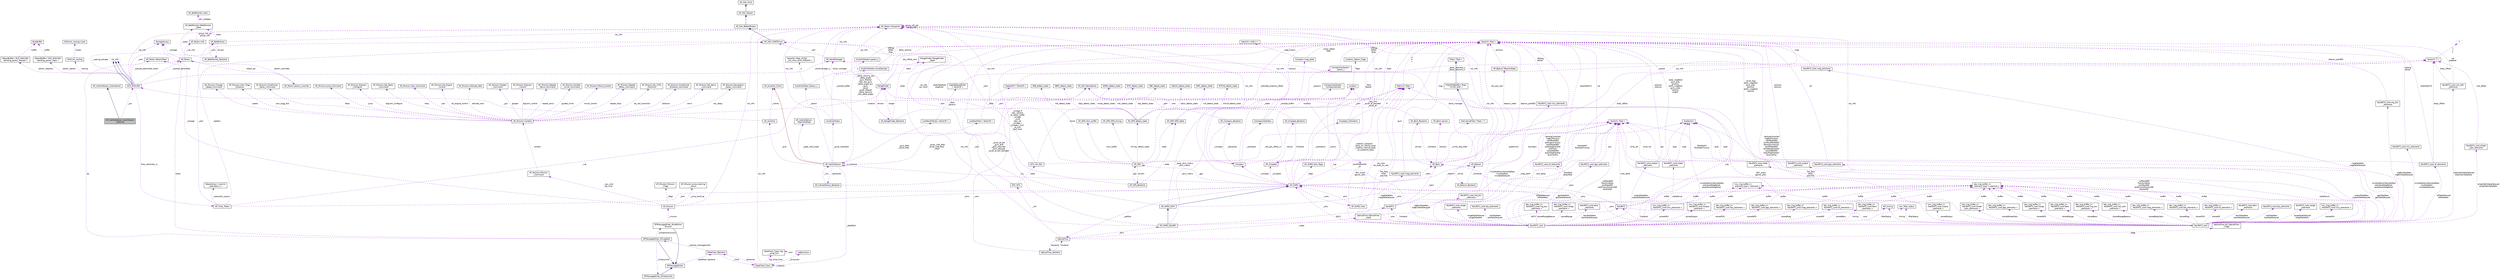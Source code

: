 digraph "AP_InertialSensor_UserInteract_MAVLink"
{
 // INTERACTIVE_SVG=YES
  edge [fontname="Helvetica",fontsize="10",labelfontname="Helvetica",labelfontsize="10"];
  node [fontname="Helvetica",fontsize="10",shape=record];
  Node1 [label="AP_InertialSensor_UserInteract\l_MAVLink",height=0.2,width=0.4,color="black", fillcolor="grey75", style="filled", fontcolor="black"];
  Node2 -> Node1 [dir="back",color="midnightblue",fontsize="10",style="solid",fontname="Helvetica"];
  Node2 [label="AP_InertialSensor_UserInteract",height=0.2,width=0.4,color="black", fillcolor="white", style="filled",URL="$classAP__InertialSensor__UserInteract.html"];
  Node3 -> Node1 [dir="back",color="darkorchid3",fontsize="10",style="dashed",label=" _gcs" ,fontname="Helvetica"];
  Node3 [label="GCS_MAVLINK",height=0.2,width=0.4,color="black", fillcolor="white", style="filled",URL="$structGCS__MAVLINK.html",tooltip="MAVLink transport control class. "];
  Node4 -> Node3 [dir="back",color="midnightblue",fontsize="10",style="solid",fontname="Helvetica"];
  Node4 [label="var_info",height=0.2,width=0.4,color="grey75", fillcolor="white", style="filled"];
  Node4 -> Node3 [dir="back",color="midnightblue",fontsize="10",style="solid",fontname="Helvetica"];
  Node4 -> Node3 [dir="back",color="midnightblue",fontsize="10",style="solid",fontname="Helvetica"];
  Node5 -> Node3 [dir="back",color="darkorchid3",fontsize="10",style="dashed",label=" _signing_storage" ,fontname="Helvetica"];
  Node5 [label="StorageAccess",height=0.2,width=0.4,color="black", fillcolor="white", style="filled",URL="$classStorageAccess.html"];
  Node6 -> Node3 [dir="back",color="darkorchid3",fontsize="10",style="dashed",label=" serialmanager_p" ,fontname="Helvetica"];
  Node6 [label="AP_SerialManager",height=0.2,width=0.4,color="black", fillcolor="white", style="filled",URL="$classAP__SerialManager.html"];
  Node7 -> Node6 [dir="back",color="darkorchid3",fontsize="10",style="dashed",label=" uart" ,fontname="Helvetica"];
  Node7 [label="AP_HAL::UARTDriver",height=0.2,width=0.4,color="black", fillcolor="white", style="filled",URL="$classAP__HAL_1_1UARTDriver.html"];
  Node8 -> Node7 [dir="back",color="midnightblue",fontsize="10",style="solid",fontname="Helvetica"];
  Node8 [label="AP_HAL::BetterStream",height=0.2,width=0.4,color="black", fillcolor="white", style="filled",URL="$classAP__HAL_1_1BetterStream.html"];
  Node9 -> Node8 [dir="back",color="midnightblue",fontsize="10",style="solid",fontname="Helvetica"];
  Node9 [label="AP_HAL::Stream",height=0.2,width=0.4,color="black", fillcolor="white", style="filled",URL="$classAP__HAL_1_1Stream.html"];
  Node10 -> Node9 [dir="back",color="midnightblue",fontsize="10",style="solid",fontname="Helvetica"];
  Node10 [label="AP_HAL::Print",height=0.2,width=0.4,color="black", fillcolor="white", style="filled",URL="$classAP__HAL_1_1Print.html"];
  Node11 -> Node6 [dir="back",color="darkorchid3",fontsize="10",style="dashed",label=" var_info" ,fontname="Helvetica"];
  Node11 [label="AP_Param::GroupInfo",height=0.2,width=0.4,color="black", fillcolor="white", style="filled",URL="$structAP__Param_1_1GroupInfo.html"];
  Node11 -> Node11 [dir="back",color="darkorchid3",fontsize="10",style="dashed",label=" group_info_ptr\ngroup_info" ,fontname="Helvetica"];
  Node12 -> Node3 [dir="back",color="darkorchid3",fontsize="10",style="dashed",label=" param_replies" ,fontname="Helvetica"];
  Node12 [label="ObjectBuffer\< GCS_MAVLINK\l::pending_param_reply \>",height=0.2,width=0.4,color="black", fillcolor="white", style="filled",URL="$classObjectBuffer.html"];
  Node13 -> Node12 [dir="back",color="darkorchid3",fontsize="10",style="dashed",label=" buffer" ,fontname="Helvetica"];
  Node13 [label="ByteBuffer",height=0.2,width=0.4,color="black", fillcolor="white", style="filled",URL="$classByteBuffer.html"];
  Node14 -> Node3 [dir="back",color="darkorchid3",fontsize="10",style="dashed",label=" param_requests" ,fontname="Helvetica"];
  Node14 [label="ObjectBuffer\< GCS_MAVLINK\l::pending_param_request \>",height=0.2,width=0.4,color="black", fillcolor="white", style="filled",URL="$classObjectBuffer.html"];
  Node13 -> Node14 [dir="back",color="darkorchid3",fontsize="10",style="dashed",label=" buffer" ,fontname="Helvetica"];
  Node15 -> Node3 [dir="back",color="darkorchid3",fontsize="10",style="dashed",label=" _queued_parameter_token" ,fontname="Helvetica"];
  Node15 [label="AP_Param::ParamToken",height=0.2,width=0.4,color="black", fillcolor="white", style="filled",URL="$structAP__Param_1_1ParamToken.html"];
  Node16 -> Node3 [dir="back",color="darkorchid3",fontsize="10",style="dashed",label=" routing" ,fontname="Helvetica"];
  Node16 [label="MAVLink_routing",height=0.2,width=0.4,color="black", fillcolor="white", style="filled",URL="$classMAVLink__routing.html"];
  Node17 -> Node16 [dir="back",color="darkorchid3",fontsize="10",style="dashed",label=" routes" ,fontname="Helvetica"];
  Node17 [label="MAVLink_routing::route",height=0.2,width=0.4,color="black", fillcolor="white", style="filled",URL="$structMAVLink__routing_1_1route.html"];
  Node7 -> Node3 [dir="back",color="darkorchid3",fontsize="10",style="dashed",label=" _port" ,fontname="Helvetica"];
  Node18 -> Node3 [dir="back",color="darkorchid3",fontsize="10",style="dashed",label=" _queued_parameter" ,fontname="Helvetica"];
  Node18 [label="AP_Param",height=0.2,width=0.4,color="black", fillcolor="white", style="filled",URL="$classAP__Param.html"];
  Node5 -> Node18 [dir="back",color="darkorchid3",fontsize="10",style="dashed",label=" _storage" ,fontname="Helvetica"];
  Node19 -> Node18 [dir="back",color="darkorchid3",fontsize="10",style="dashed",label=" _var_info" ,fontname="Helvetica"];
  Node19 [label="AP_Param::Info",height=0.2,width=0.4,color="black", fillcolor="white", style="filled",URL="$structAP__Param_1_1Info.html"];
  Node11 -> Node19 [dir="back",color="darkorchid3",fontsize="10",style="dashed",label=" group_info_ptr\ngroup_info" ,fontname="Helvetica"];
  Node20 -> Node18 [dir="back",color="darkorchid3",fontsize="10",style="dashed",label=" param_overrides" ,fontname="Helvetica"];
  Node20 [label="AP_Param::param_override",height=0.2,width=0.4,color="black", fillcolor="white", style="filled",URL="$structAP__Param_1_1param__override.html"];
  Node18 -> Node20 [dir="back",color="darkorchid3",fontsize="10",style="dashed",label=" object_ptr" ,fontname="Helvetica"];
  Node11 -> Node3 [dir="back",color="darkorchid3",fontsize="10",style="dashed",label=" var_info" ,fontname="Helvetica"];
  Node21 -> Node3 [dir="back",color="darkorchid3",fontsize="10",style="dashed",label=" frsky_telemetry_p" ,fontname="Helvetica"];
  Node21 [label="AP_Frsky_Telem",height=0.2,width=0.4,color="black", fillcolor="white", style="filled",URL="$classAP__Frsky__Telem.html"];
  Node22 -> Node21 [dir="back",color="darkorchid3",fontsize="10",style="dashed",label=" _battery" ,fontname="Helvetica"];
  Node22 [label="AP_BattMonitor",height=0.2,width=0.4,color="black", fillcolor="white", style="filled",URL="$classAP__BattMonitor.html"];
  Node11 -> Node22 [dir="back",color="darkorchid3",fontsize="10",style="dashed",label=" var_info" ,fontname="Helvetica"];
  Node23 -> Node22 [dir="back",color="darkorchid3",fontsize="10",style="dashed",label=" state" ,fontname="Helvetica"];
  Node23 [label="AP_BattMonitor::BattMonitor\l_State",height=0.2,width=0.4,color="black", fillcolor="white", style="filled",URL="$structAP__BattMonitor_1_1BattMonitor__State.html"];
  Node24 -> Node23 [dir="back",color="darkorchid3",fontsize="10",style="dashed",label=" cell_voltages" ,fontname="Helvetica"];
  Node24 [label="AP_BattMonitor::cells",height=0.2,width=0.4,color="black", fillcolor="white", style="filled",URL="$structAP__BattMonitor_1_1cells.html"];
  Node25 -> Node22 [dir="back",color="darkorchid3",fontsize="10",style="dashed",label=" drivers" ,fontname="Helvetica"];
  Node25 [label="AP_BattMonitor_Backend",height=0.2,width=0.4,color="black", fillcolor="white", style="filled",URL="$classAP__BattMonitor__Backend.html"];
  Node22 -> Node25 [dir="back",color="darkorchid3",fontsize="10",style="dashed",label=" _mon" ,fontname="Helvetica"];
  Node23 -> Node25 [dir="back",color="darkorchid3",fontsize="10",style="dashed",label=" _state" ,fontname="Helvetica"];
  Node7 -> Node21 [dir="back",color="darkorchid3",fontsize="10",style="dashed",label=" _port" ,fontname="Helvetica"];
  Node26 -> Node21 [dir="back",color="darkorchid3",fontsize="10",style="dashed",label=" _rng" ,fontname="Helvetica"];
  Node26 [label="RangeFinder",height=0.2,width=0.4,color="black", fillcolor="white", style="filled",URL="$classRangeFinder.html"];
  Node6 -> Node26 [dir="back",color="darkorchid3",fontsize="10",style="dashed",label=" serial_manager" ,fontname="Helvetica"];
  Node27 -> Node26 [dir="back",color="darkorchid3",fontsize="10",style="dashed",label=" state" ,fontname="Helvetica"];
  Node27 [label="RangeFinder::RangeFinder\l_State",height=0.2,width=0.4,color="black", fillcolor="white", style="filled",URL="$structRangeFinder_1_1RangeFinder__State.html"];
  Node11 -> Node26 [dir="back",color="darkorchid3",fontsize="10",style="dashed",label=" var_info" ,fontname="Helvetica"];
  Node28 -> Node26 [dir="back",color="darkorchid3",fontsize="10",style="dashed",label=" pos_offset_zero" ,fontname="Helvetica"];
  Node28 [label="Vector3\< float \>",height=0.2,width=0.4,color="black", fillcolor="white", style="filled",URL="$classVector3.html"];
  Node29 -> Node26 [dir="back",color="darkorchid3",fontsize="10",style="dashed",label=" drivers" ,fontname="Helvetica"];
  Node29 [label="AP_RangeFinder_Backend",height=0.2,width=0.4,color="black", fillcolor="white", style="filled",URL="$classAP__RangeFinder__Backend.html"];
  Node27 -> Node29 [dir="back",color="darkorchid3",fontsize="10",style="dashed",label=" state" ,fontname="Helvetica"];
  Node30 -> Node29 [dir="back",color="darkorchid3",fontsize="10",style="dashed",label=" _sem" ,fontname="Helvetica"];
  Node30 [label="AP_HAL::Semaphore",height=0.2,width=0.4,color="black", fillcolor="white", style="filled",URL="$classAP__HAL_1_1Semaphore.html"];
  Node26 -> Node29 [dir="back",color="darkorchid3",fontsize="10",style="dashed",label=" ranger" ,fontname="Helvetica"];
  Node31 -> Node21 [dir="back",color="darkorchid3",fontsize="10",style="dashed",label=" _ahrs" ,fontname="Helvetica"];
  Node31 [label="AP_AHRS",height=0.2,width=0.4,color="black", fillcolor="white", style="filled",URL="$classAP__AHRS.html"];
  Node32 -> Node31 [dir="back",color="darkorchid3",fontsize="10",style="dashed",label=" _rotation_autopilot\l_body_to_vehicle_body\n_rotation_vehicle_body\l_to_autopilot_body" ,fontname="Helvetica"];
  Node32 [label="Matrix3\< float \>",height=0.2,width=0.4,color="black", fillcolor="white", style="filled",URL="$classMatrix3.html"];
  Node28 -> Node32 [dir="back",color="darkorchid3",fontsize="10",style="dashed",label=" a\nb\nc" ,fontname="Helvetica"];
  Node33 -> Node31 [dir="back",color="darkorchid3",fontsize="10",style="dashed",label=" _flags" ,fontname="Helvetica"];
  Node33 [label="AP_AHRS::ahrs_flags",height=0.2,width=0.4,color="black", fillcolor="white", style="filled",URL="$structAP__AHRS_1_1ahrs__flags.html"];
  Node34 -> Node31 [dir="back",color="darkorchid3",fontsize="10",style="dashed",label=" _baro" ,fontname="Helvetica"];
  Node34 [label="AP_Baro",height=0.2,width=0.4,color="black", fillcolor="white", style="filled",URL="$classAP__Baro.html"];
  Node35 -> Node34 [dir="back",color="darkorchid3",fontsize="10",style="dashed",label=" sensors" ,fontname="Helvetica"];
  Node35 [label="AP_Baro::sensor",height=0.2,width=0.4,color="black", fillcolor="white", style="filled",URL="$structAP__Baro_1_1sensor.html"];
  Node36 -> Node34 [dir="back",color="darkorchid3",fontsize="10",style="dashed",label=" _climb_rate_filter" ,fontname="Helvetica"];
  Node36 [label="DerivativeFilter\< float, 7 \>",height=0.2,width=0.4,color="black", fillcolor="white", style="filled",URL="$classDerivativeFilter.html"];
  Node37 -> Node36 [dir="back",color="midnightblue",fontsize="10",style="solid",fontname="Helvetica"];
  Node37 [label="FilterWithBuffer\< float,\l FILTER_SIZE \>",height=0.2,width=0.4,color="black", fillcolor="white", style="filled",URL="$classFilterWithBuffer.html"];
  Node38 -> Node37 [dir="back",color="midnightblue",fontsize="10",style="solid",fontname="Helvetica"];
  Node38 [label="Filter\< float \>",height=0.2,width=0.4,color="black", fillcolor="white", style="filled",URL="$classFilter.html"];
  Node11 -> Node34 [dir="back",color="darkorchid3",fontsize="10",style="dashed",label=" var_info" ,fontname="Helvetica"];
  Node39 -> Node34 [dir="back",color="darkorchid3",fontsize="10",style="dashed",label=" drivers" ,fontname="Helvetica"];
  Node39 [label="AP_Baro_Backend",height=0.2,width=0.4,color="black", fillcolor="white", style="filled",URL="$classAP__Baro__Backend.html"];
  Node34 -> Node39 [dir="back",color="darkorchid3",fontsize="10",style="dashed",label=" _frontend" ,fontname="Helvetica"];
  Node30 -> Node39 [dir="back",color="darkorchid3",fontsize="10",style="dashed",label=" _sem" ,fontname="Helvetica"];
  Node40 -> Node31 [dir="back",color="darkorchid3",fontsize="10",style="dashed",label=" _optflow" ,fontname="Helvetica"];
  Node40 [label="OpticalFlow",height=0.2,width=0.4,color="black", fillcolor="white", style="filled",URL="$classOpticalFlow.html"];
  Node41 -> Node40 [dir="back",color="darkorchid3",fontsize="10",style="dashed",label=" _ahrs" ,fontname="Helvetica"];
  Node41 [label="AP_AHRS_NavEKF",height=0.2,width=0.4,color="black", fillcolor="white", style="filled",URL="$classAP__AHRS__NavEKF.html"];
  Node42 -> Node41 [dir="back",color="midnightblue",fontsize="10",style="solid",fontname="Helvetica"];
  Node42 [label="AP_AHRS_DCM",height=0.2,width=0.4,color="black", fillcolor="white", style="filled",URL="$classAP__AHRS__DCM.html"];
  Node31 -> Node42 [dir="back",color="midnightblue",fontsize="10",style="solid",fontname="Helvetica"];
  Node32 -> Node42 [dir="back",color="darkorchid3",fontsize="10",style="dashed",label=" _body_dcm_matrix\n_dcm_matrix" ,fontname="Helvetica"];
  Node28 -> Node42 [dir="back",color="darkorchid3",fontsize="10",style="dashed",label=" _omega_P\n_last_velocity\n_ra_delay_buffer\n_omega\n_wind\n_last_vel\n_omega_I\n_omega_I_sum\n_ra_sum\n_last_fuse\n..." ,fontname="Helvetica"];
  Node43 -> Node42 [dir="back",color="darkorchid3",fontsize="10",style="dashed",label=" _mag_earth" ,fontname="Helvetica"];
  Node43 [label="Vector2\< float \>",height=0.2,width=0.4,color="black", fillcolor="white", style="filled",URL="$structVector2.html"];
  Node32 -> Node41 [dir="back",color="darkorchid3",fontsize="10",style="dashed",label=" _dcm_matrix" ,fontname="Helvetica"];
  Node44 -> Node41 [dir="back",color="darkorchid3",fontsize="10",style="dashed",label=" EKF2" ,fontname="Helvetica"];
  Node44 [label="NavEKF2",height=0.2,width=0.4,color="black", fillcolor="white", style="filled",URL="$classNavEKF2.html"];
  Node34 -> Node44 [dir="back",color="darkorchid3",fontsize="10",style="dashed",label=" _baro" ,fontname="Helvetica"];
  Node11 -> Node44 [dir="back",color="darkorchid3",fontsize="10",style="dashed",label=" var_info" ,fontname="Helvetica"];
  Node43 -> Node44 [dir="back",color="darkorchid3",fontsize="10",style="dashed",label=" core_delta" ,fontname="Helvetica"];
  Node26 -> Node44 [dir="back",color="darkorchid3",fontsize="10",style="dashed",label=" _rng" ,fontname="Helvetica"];
  Node31 -> Node44 [dir="back",color="darkorchid3",fontsize="10",style="dashed",label=" _ahrs" ,fontname="Helvetica"];
  Node45 -> Node44 [dir="back",color="darkorchid3",fontsize="10",style="dashed",label=" core" ,fontname="Helvetica"];
  Node45 [label="NavEKF2_core",height=0.2,width=0.4,color="black", fillcolor="white", style="filled",URL="$classNavEKF2__core.html"];
  Node46 -> Node45 [dir="back",color="darkorchid3",fontsize="10",style="dashed",label=" magDataNew\nmagDataDelayed" ,fontname="Helvetica"];
  Node46 [label="NavEKF2_core::mag_elements",height=0.2,width=0.4,color="black", fillcolor="white", style="filled",URL="$structNavEKF2__core_1_1mag__elements.html"];
  Node28 -> Node46 [dir="back",color="darkorchid3",fontsize="10",style="dashed",label=" mag" ,fontname="Helvetica"];
  Node32 -> Node45 [dir="back",color="darkorchid3",fontsize="10",style="dashed",label=" Tbn_flow\nDCM\nprevTnb" ,fontname="Helvetica"];
  Node44 -> Node45 [dir="back",color="darkorchid3",fontsize="10",style="dashed",label=" frontend" ,fontname="Helvetica"];
  Node47 -> Node45 [dir="back",color="darkorchid3",fontsize="10",style="dashed",label=" baroDataNew\nbaroDataDelayed" ,fontname="Helvetica"];
  Node47 [label="NavEKF2_core::baro\l_elements",height=0.2,width=0.4,color="black", fillcolor="white", style="filled",URL="$structNavEKF2__core_1_1baro__elements.html"];
  Node48 -> Node45 [dir="back",color="darkorchid3",fontsize="10",style="dashed",label=" storedIMU" ,fontname="Helvetica"];
  Node48 [label="imu_ring_buffer_t\<\l NavEKF2_core::imu_elements \>",height=0.2,width=0.4,color="black", fillcolor="white", style="filled",URL="$classimu__ring__buffer__t.html"];
  Node49 -> Node48 [dir="back",color="darkorchid3",fontsize="10",style="dashed",label=" buffer" ,fontname="Helvetica"];
  Node49 [label="imu_ring_buffer_t\<\l element_type \>::element_t",height=0.2,width=0.4,color="black", fillcolor="white", style="filled",URL="$structimu__ring__buffer__t_1_1element__t.html"];
  Node50 -> Node45 [dir="back",color="darkorchid3",fontsize="10",style="dashed",label=" rngBcnDataNew\nrngBcnDataDelayed" ,fontname="Helvetica"];
  Node50 [label="NavEKF2_core::rng_bcn\l_elements",height=0.2,width=0.4,color="black", fillcolor="white", style="filled",URL="$structNavEKF2__core_1_1rng__bcn__elements.html"];
  Node28 -> Node50 [dir="back",color="darkorchid3",fontsize="10",style="dashed",label=" beacon_posNED" ,fontname="Helvetica"];
  Node51 -> Node45 [dir="back",color="darkorchid3",fontsize="10",style="dashed",label=" ofDataDelayed\nofDataNew" ,fontname="Helvetica"];
  Node51 [label="NavEKF2_core::of_elements",height=0.2,width=0.4,color="black", fillcolor="white", style="filled",URL="$structNavEKF2__core_1_1of__elements.html"];
  Node28 -> Node51 [dir="back",color="darkorchid3",fontsize="10",style="dashed",label=" bodyRadXYZ" ,fontname="Helvetica"];
  Node52 -> Node51 [dir="back",color="darkorchid3",fontsize="10",style="dashed",label=" body_offset" ,fontname="Helvetica"];
  Node52 [label="Vector3\< T \>",height=0.2,width=0.4,color="black", fillcolor="white", style="filled",URL="$classVector3.html"];
  Node53 -> Node52 [dir="back",color="darkorchid3",fontsize="10",style="dashed",label=" x\ny\nz" ,fontname="Helvetica"];
  Node53 [label="T",height=0.2,width=0.4,color="grey75", fillcolor="white", style="filled"];
  Node43 -> Node51 [dir="back",color="darkorchid3",fontsize="10",style="dashed",label=" flowRadXY\nflowRadXYcomp" ,fontname="Helvetica"];
  Node54 -> Node45 [dir="back",color="darkorchid3",fontsize="10",style="dashed",label=" storedGPS" ,fontname="Helvetica"];
  Node54 [label="obs_ring_buffer_t\<\l NavEKF2_core::gps_elements \>",height=0.2,width=0.4,color="black", fillcolor="white", style="filled",URL="$classobs__ring__buffer__t.html"];
  Node55 -> Node54 [dir="back",color="darkorchid3",fontsize="10",style="dashed",label=" buffer" ,fontname="Helvetica"];
  Node55 [label="obs_ring_buffer_t\<\l element_type \>::element_t",height=0.2,width=0.4,color="black", fillcolor="white", style="filled",URL="$structobs__ring__buffer__t_1_1element__t.html"];
  Node56 -> Node45 [dir="back",color="darkorchid3",fontsize="10",style="dashed",label=" timing" ,fontname="Helvetica"];
  Node56 [label="ekf_timing",height=0.2,width=0.4,color="black", fillcolor="white", style="filled",URL="$structekf__timing.html"];
  Node57 -> Node45 [dir="back",color="darkorchid3",fontsize="10",style="dashed",label=" tasDataNew\ntasDataDelayed" ,fontname="Helvetica"];
  Node57 [label="NavEKF2_core::tas_elements",height=0.2,width=0.4,color="black", fillcolor="white", style="filled",URL="$structNavEKF2__core_1_1tas__elements.html"];
  Node58 -> Node45 [dir="back",color="darkorchid3",fontsize="10",style="dashed",label=" imuQuatDownSampleNew\nprevQuatMagReset\nquatAtLastMagReset" ,fontname="Helvetica"];
  Node58 [label="Quaternion",height=0.2,width=0.4,color="black", fillcolor="white", style="filled",URL="$classQuaternion.html"];
  Node59 -> Node45 [dir="back",color="darkorchid3",fontsize="10",style="dashed",label=" stateStruct" ,fontname="Helvetica"];
  Node59 [label="NavEKF2_core::state\l_elements",height=0.2,width=0.4,color="black", fillcolor="white", style="filled",URL="$structNavEKF2__core_1_1state__elements.html"];
  Node58 -> Node59 [dir="back",color="darkorchid3",fontsize="10",style="dashed",label=" quat" ,fontname="Helvetica"];
  Node28 -> Node59 [dir="back",color="darkorchid3",fontsize="10",style="dashed",label=" body_magfield\ngyro_bias\nposition\nearth_magfield\ngyro_scale\nvelocity\nangErr" ,fontname="Helvetica"];
  Node43 -> Node59 [dir="back",color="darkorchid3",fontsize="10",style="dashed",label=" wind_vel" ,fontname="Helvetica"];
  Node60 -> Node45 [dir="back",color="darkorchid3",fontsize="10",style="dashed",label=" storedOF" ,fontname="Helvetica"];
  Node60 [label="obs_ring_buffer_t\<\l NavEKF2_core::of_elements \>",height=0.2,width=0.4,color="black", fillcolor="white", style="filled",URL="$classobs__ring__buffer__t.html"];
  Node55 -> Node60 [dir="back",color="darkorchid3",fontsize="10",style="dashed",label=" buffer" ,fontname="Helvetica"];
  Node61 -> Node45 [dir="back",color="darkorchid3",fontsize="10",style="dashed",label=" imuDataDownSampledNew\nimuDataNew\nimuDataDelayed" ,fontname="Helvetica"];
  Node61 [label="NavEKF2_core::imu_elements",height=0.2,width=0.4,color="black", fillcolor="white", style="filled",URL="$structNavEKF2__core_1_1imu__elements.html"];
  Node28 -> Node61 [dir="back",color="darkorchid3",fontsize="10",style="dashed",label=" delAng\ndelVel" ,fontname="Helvetica"];
  Node28 -> Node45 [dir="back",color="darkorchid3",fontsize="10",style="dashed",label=" delAngCorrected\nrngBcnPosSum\nvelOffsetNED\ndelAngCorrection\nearthRateNED\nearthMagFieldVar\ntiltErrVec\nvelDotNEDfilt\nbodyMagFieldVar\nreceiverPos\n..." ,fontname="Helvetica"];
  Node62 -> Node45 [dir="back",color="darkorchid3",fontsize="10",style="dashed",label=" filterStatus" ,fontname="Helvetica"];
  Node62 [label="nav_filter_status",height=0.2,width=0.4,color="black", fillcolor="white", style="filled",URL="$unionnav__filter__status.html"];
  Node63 -> Node45 [dir="back",color="darkorchid3",fontsize="10",style="dashed",label=" outputDataNew\noutputDataDelayed" ,fontname="Helvetica"];
  Node63 [label="NavEKF2_core::output\l_elements",height=0.2,width=0.4,color="black", fillcolor="white", style="filled",URL="$structNavEKF2__core_1_1output__elements.html"];
  Node58 -> Node63 [dir="back",color="darkorchid3",fontsize="10",style="dashed",label=" quat" ,fontname="Helvetica"];
  Node28 -> Node63 [dir="back",color="darkorchid3",fontsize="10",style="dashed",label=" position\nvelocity" ,fontname="Helvetica"];
  Node64 -> Node45 [dir="back",color="darkorchid3",fontsize="10",style="dashed",label=" gpsDataNew\ngpsDataDelayed" ,fontname="Helvetica"];
  Node64 [label="NavEKF2_core::gps_elements",height=0.2,width=0.4,color="black", fillcolor="white", style="filled",URL="$structNavEKF2__core_1_1gps__elements.html"];
  Node28 -> Node64 [dir="back",color="darkorchid3",fontsize="10",style="dashed",label=" vel" ,fontname="Helvetica"];
  Node43 -> Node64 [dir="back",color="darkorchid3",fontsize="10",style="dashed",label=" pos" ,fontname="Helvetica"];
  Node43 -> Node45 [dir="back",color="darkorchid3",fontsize="10",style="dashed",label=" velResetNE\nflowGyroBias\nposResetNE\nlastKnownPositionNE\nheldVelNE" ,fontname="Helvetica"];
  Node65 -> Node45 [dir="back",color="darkorchid3",fontsize="10",style="dashed",label=" storedBaro" ,fontname="Helvetica"];
  Node65 [label="obs_ring_buffer_t\<\l NavEKF2_core::baro\l_elements \>",height=0.2,width=0.4,color="black", fillcolor="white", style="filled",URL="$classobs__ring__buffer__t.html"];
  Node55 -> Node65 [dir="back",color="darkorchid3",fontsize="10",style="dashed",label=" buffer" ,fontname="Helvetica"];
  Node66 -> Node45 [dir="back",color="darkorchid3",fontsize="10",style="dashed",label=" storedRangeBeacon" ,fontname="Helvetica"];
  Node66 [label="obs_ring_buffer_t\<\l NavEKF2_core::rng_bcn\l_elements \>",height=0.2,width=0.4,color="black", fillcolor="white", style="filled",URL="$classobs__ring__buffer__t.html"];
  Node55 -> Node66 [dir="back",color="darkorchid3",fontsize="10",style="dashed",label=" buffer" ,fontname="Helvetica"];
  Node67 -> Node45 [dir="back",color="darkorchid3",fontsize="10",style="dashed",label=" storedRange" ,fontname="Helvetica"];
  Node67 [label="obs_ring_buffer_t\<\l NavEKF2_core::range\l_elements \>",height=0.2,width=0.4,color="black", fillcolor="white", style="filled",URL="$classobs__ring__buffer__t.html"];
  Node55 -> Node67 [dir="back",color="darkorchid3",fontsize="10",style="dashed",label=" buffer" ,fontname="Helvetica"];
  Node68 -> Node45 [dir="back",color="darkorchid3",fontsize="10",style="dashed",label=" storedTAS" ,fontname="Helvetica"];
  Node68 [label="obs_ring_buffer_t\<\l NavEKF2_core::tas_elements \>",height=0.2,width=0.4,color="black", fillcolor="white", style="filled",URL="$classobs__ring__buffer__t.html"];
  Node55 -> Node68 [dir="back",color="darkorchid3",fontsize="10",style="dashed",label=" buffer" ,fontname="Helvetica"];
  Node31 -> Node45 [dir="back",color="darkorchid3",fontsize="10",style="dashed",label=" _ahrs" ,fontname="Helvetica"];
  Node69 -> Node45 [dir="back",color="darkorchid3",fontsize="10",style="dashed",label=" storedMag" ,fontname="Helvetica"];
  Node69 [label="obs_ring_buffer_t\<\l NavEKF2_core::mag_elements \>",height=0.2,width=0.4,color="black", fillcolor="white", style="filled",URL="$classobs__ring__buffer__t.html"];
  Node55 -> Node69 [dir="back",color="darkorchid3",fontsize="10",style="dashed",label=" buffer" ,fontname="Helvetica"];
  Node70 -> Node45 [dir="back",color="darkorchid3",fontsize="10",style="dashed",label=" rangeDataDelayed\nrangeDataNew" ,fontname="Helvetica"];
  Node70 [label="NavEKF2_core::range\l_elements",height=0.2,width=0.4,color="black", fillcolor="white", style="filled",URL="$structNavEKF2__core_1_1range__elements.html"];
  Node71 -> Node45 [dir="back",color="darkorchid3",fontsize="10",style="dashed",label=" EKF_origin\ngpsloc_prev" ,fontname="Helvetica"];
  Node71 [label="Location",height=0.2,width=0.4,color="black", fillcolor="white", style="filled",URL="$structLocation.html"];
  Node72 -> Node71 [dir="back",color="darkorchid3",fontsize="10",style="dashed",label=" flags" ,fontname="Helvetica"];
  Node72 [label="Location_Option_Flags",height=0.2,width=0.4,color="black", fillcolor="white", style="filled",URL="$structLocation__Option__Flags.html"];
  Node73 -> Node45 [dir="back",color="darkorchid3",fontsize="10",style="dashed",label=" storedOutput" ,fontname="Helvetica"];
  Node73 [label="imu_ring_buffer_t\<\l NavEKF2_core::output\l_elements \>",height=0.2,width=0.4,color="black", fillcolor="white", style="filled",URL="$classimu__ring__buffer__t.html"];
  Node49 -> Node73 [dir="back",color="darkorchid3",fontsize="10",style="dashed",label=" buffer" ,fontname="Helvetica"];
  Node74 -> Node41 [dir="back",color="darkorchid3",fontsize="10",style="dashed",label=" EKF3" ,fontname="Helvetica"];
  Node74 [label="NavEKF3",height=0.2,width=0.4,color="black", fillcolor="white", style="filled",URL="$classNavEKF3.html"];
  Node75 -> Node74 [dir="back",color="darkorchid3",fontsize="10",style="dashed",label=" core" ,fontname="Helvetica"];
  Node75 [label="NavEKF3_core",height=0.2,width=0.4,color="black", fillcolor="white", style="filled",URL="$classNavEKF3__core.html"];
  Node76 -> Node75 [dir="back",color="darkorchid3",fontsize="10",style="dashed",label=" storedMag" ,fontname="Helvetica"];
  Node76 [label="obs_ring_buffer_t\<\l NavEKF3_core::mag_elements \>",height=0.2,width=0.4,color="black", fillcolor="white", style="filled",URL="$classobs__ring__buffer__t.html"];
  Node55 -> Node76 [dir="back",color="darkorchid3",fontsize="10",style="dashed",label=" buffer" ,fontname="Helvetica"];
  Node77 -> Node75 [dir="back",color="darkorchid3",fontsize="10",style="dashed",label=" outputDataNew\noutputDataDelayed" ,fontname="Helvetica"];
  Node77 [label="NavEKF3_core::output\l_elements",height=0.2,width=0.4,color="black", fillcolor="white", style="filled",URL="$structNavEKF3__core_1_1output__elements.html"];
  Node58 -> Node77 [dir="back",color="darkorchid3",fontsize="10",style="dashed",label=" quat" ,fontname="Helvetica"];
  Node28 -> Node77 [dir="back",color="darkorchid3",fontsize="10",style="dashed",label=" position\nvelocity" ,fontname="Helvetica"];
  Node78 -> Node75 [dir="back",color="darkorchid3",fontsize="10",style="dashed",label=" gpsDataNew\ngpsDataDelayed" ,fontname="Helvetica"];
  Node78 [label="NavEKF3_core::gps_elements",height=0.2,width=0.4,color="black", fillcolor="white", style="filled",URL="$structNavEKF3__core_1_1gps__elements.html"];
  Node28 -> Node78 [dir="back",color="darkorchid3",fontsize="10",style="dashed",label=" vel" ,fontname="Helvetica"];
  Node43 -> Node78 [dir="back",color="darkorchid3",fontsize="10",style="dashed",label=" pos" ,fontname="Helvetica"];
  Node32 -> Node75 [dir="back",color="darkorchid3",fontsize="10",style="dashed",label=" Tbn_flow\nDCM\nprevTnb" ,fontname="Helvetica"];
  Node74 -> Node75 [dir="back",color="darkorchid3",fontsize="10",style="dashed",label=" frontend" ,fontname="Helvetica"];
  Node79 -> Node75 [dir="back",color="darkorchid3",fontsize="10",style="dashed",label=" storedOF" ,fontname="Helvetica"];
  Node79 [label="obs_ring_buffer_t\<\l NavEKF3_core::of_elements \>",height=0.2,width=0.4,color="black", fillcolor="white", style="filled",URL="$classobs__ring__buffer__t.html"];
  Node55 -> Node79 [dir="back",color="darkorchid3",fontsize="10",style="dashed",label=" buffer" ,fontname="Helvetica"];
  Node56 -> Node75 [dir="back",color="darkorchid3",fontsize="10",style="dashed",label=" timing" ,fontname="Helvetica"];
  Node80 -> Node75 [dir="back",color="darkorchid3",fontsize="10",style="dashed",label=" wheelOdmDataDelayed\nwheelOdmDataNew" ,fontname="Helvetica"];
  Node80 [label="NavEKF3_core::wheel\l_odm_elements",height=0.2,width=0.4,color="black", fillcolor="white", style="filled",URL="$structNavEKF3__core_1_1wheel__odm__elements.html"];
  Node52 -> Node80 [dir="back",color="darkorchid3",fontsize="10",style="dashed",label=" hub_offset" ,fontname="Helvetica"];
  Node81 -> Node75 [dir="back",color="darkorchid3",fontsize="10",style="dashed",label=" bodyOdmDataDelayed\nbodyOdmDataNew" ,fontname="Helvetica"];
  Node81 [label="NavEKF3_core::vel_odm\l_elements",height=0.2,width=0.4,color="black", fillcolor="white", style="filled",URL="$structNavEKF3__core_1_1vel__odm__elements.html"];
  Node28 -> Node81 [dir="back",color="darkorchid3",fontsize="10",style="dashed",label=" vel\nangRate" ,fontname="Helvetica"];
  Node52 -> Node81 [dir="back",color="darkorchid3",fontsize="10",style="dashed",label=" body_offset" ,fontname="Helvetica"];
  Node58 -> Node75 [dir="back",color="darkorchid3",fontsize="10",style="dashed",label=" imuQuatDownSampleNew\nprevQuatMagReset\nquatAtLastMagReset" ,fontname="Helvetica"];
  Node82 -> Node75 [dir="back",color="darkorchid3",fontsize="10",style="dashed",label=" storedWheelOdm" ,fontname="Helvetica"];
  Node82 [label="obs_ring_buffer_t\<\l NavEKF3_core::wheel\l_odm_elements \>",height=0.2,width=0.4,color="black", fillcolor="white", style="filled",URL="$classobs__ring__buffer__t.html"];
  Node55 -> Node82 [dir="back",color="darkorchid3",fontsize="10",style="dashed",label=" buffer" ,fontname="Helvetica"];
  Node28 -> Node75 [dir="back",color="darkorchid3",fontsize="10",style="dashed",label=" delAngCorrected\nrngBcnPosSum\nvelOffsetNED\nbcnPosOffsetNED\ndelAngCorrection\nearthRateNED\nearthMagFieldVar\nvelDotNEDfilt\nbodyMagFieldVar\nreceiverPos\n..." ,fontname="Helvetica"];
  Node62 -> Node75 [dir="back",color="darkorchid3",fontsize="10",style="dashed",label=" filterStatus" ,fontname="Helvetica"];
  Node83 -> Node75 [dir="back",color="darkorchid3",fontsize="10",style="dashed",label=" magDataNew\nmagDataDelayed" ,fontname="Helvetica"];
  Node83 [label="NavEKF3_core::mag_elements",height=0.2,width=0.4,color="black", fillcolor="white", style="filled",URL="$structNavEKF3__core_1_1mag__elements.html"];
  Node28 -> Node83 [dir="back",color="darkorchid3",fontsize="10",style="dashed",label=" mag" ,fontname="Helvetica"];
  Node43 -> Node75 [dir="back",color="darkorchid3",fontsize="10",style="dashed",label=" velResetNE\nflowGyroBias\nposResetNE\nlastKnownPositionNE\nheldVelNE" ,fontname="Helvetica"];
  Node84 -> Node75 [dir="back",color="darkorchid3",fontsize="10",style="dashed",label=" storedGPS" ,fontname="Helvetica"];
  Node84 [label="obs_ring_buffer_t\<\l NavEKF3_core::gps_elements \>",height=0.2,width=0.4,color="black", fillcolor="white", style="filled",URL="$classobs__ring__buffer__t.html"];
  Node55 -> Node84 [dir="back",color="darkorchid3",fontsize="10",style="dashed",label=" buffer" ,fontname="Helvetica"];
  Node85 -> Node75 [dir="back",color="darkorchid3",fontsize="10",style="dashed",label=" stateStruct" ,fontname="Helvetica"];
  Node85 [label="NavEKF3_core::state\l_elements",height=0.2,width=0.4,color="black", fillcolor="white", style="filled",URL="$structNavEKF3__core_1_1state__elements.html"];
  Node58 -> Node85 [dir="back",color="darkorchid3",fontsize="10",style="dashed",label=" quat" ,fontname="Helvetica"];
  Node28 -> Node85 [dir="back",color="darkorchid3",fontsize="10",style="dashed",label=" accel_bias\nbody_magfield\ngyro_bias\nposition\nearth_magfield\nvelocity" ,fontname="Helvetica"];
  Node43 -> Node85 [dir="back",color="darkorchid3",fontsize="10",style="dashed",label=" wind_vel" ,fontname="Helvetica"];
  Node86 -> Node75 [dir="back",color="darkorchid3",fontsize="10",style="dashed",label=" storedRange" ,fontname="Helvetica"];
  Node86 [label="obs_ring_buffer_t\<\l NavEKF3_core::range\l_elements \>",height=0.2,width=0.4,color="black", fillcolor="white", style="filled",URL="$classobs__ring__buffer__t.html"];
  Node55 -> Node86 [dir="back",color="darkorchid3",fontsize="10",style="dashed",label=" buffer" ,fontname="Helvetica"];
  Node87 -> Node75 [dir="back",color="darkorchid3",fontsize="10",style="dashed",label=" rngBcnDataNew\nrngBcnDataDelayed" ,fontname="Helvetica"];
  Node87 [label="NavEKF3_core::rng_bcn\l_elements",height=0.2,width=0.4,color="black", fillcolor="white", style="filled",URL="$structNavEKF3__core_1_1rng__bcn__elements.html"];
  Node28 -> Node87 [dir="back",color="darkorchid3",fontsize="10",style="dashed",label=" beacon_posNED" ,fontname="Helvetica"];
  Node88 -> Node75 [dir="back",color="darkorchid3",fontsize="10",style="dashed",label=" baroDataNew\nbaroDataDelayed" ,fontname="Helvetica"];
  Node88 [label="NavEKF3_core::baro\l_elements",height=0.2,width=0.4,color="black", fillcolor="white", style="filled",URL="$structNavEKF3__core_1_1baro__elements.html"];
  Node31 -> Node75 [dir="back",color="darkorchid3",fontsize="10",style="dashed",label=" _ahrs" ,fontname="Helvetica"];
  Node89 -> Node75 [dir="back",color="darkorchid3",fontsize="10",style="dashed",label=" storedBaro" ,fontname="Helvetica"];
  Node89 [label="obs_ring_buffer_t\<\l NavEKF3_core::baro\l_elements \>",height=0.2,width=0.4,color="black", fillcolor="white", style="filled",URL="$classobs__ring__buffer__t.html"];
  Node55 -> Node89 [dir="back",color="darkorchid3",fontsize="10",style="dashed",label=" buffer" ,fontname="Helvetica"];
  Node71 -> Node75 [dir="back",color="darkorchid3",fontsize="10",style="dashed",label=" EKF_origin\ngpsloc_prev" ,fontname="Helvetica"];
  Node90 -> Node75 [dir="back",color="darkorchid3",fontsize="10",style="dashed",label=" tasDataNew\ntasDataDelayed" ,fontname="Helvetica"];
  Node90 [label="NavEKF3_core::tas_elements",height=0.2,width=0.4,color="black", fillcolor="white", style="filled",URL="$structNavEKF3__core_1_1tas__elements.html"];
  Node91 -> Node75 [dir="back",color="darkorchid3",fontsize="10",style="dashed",label=" storedIMU" ,fontname="Helvetica"];
  Node91 [label="imu_ring_buffer_t\<\l NavEKF3_core::imu_elements \>",height=0.2,width=0.4,color="black", fillcolor="white", style="filled",URL="$classimu__ring__buffer__t.html"];
  Node49 -> Node91 [dir="back",color="darkorchid3",fontsize="10",style="dashed",label=" buffer" ,fontname="Helvetica"];
  Node92 -> Node75 [dir="back",color="darkorchid3",fontsize="10",style="dashed",label=" storedRangeBeacon" ,fontname="Helvetica"];
  Node92 [label="obs_ring_buffer_t\<\l NavEKF3_core::rng_bcn\l_elements \>",height=0.2,width=0.4,color="black", fillcolor="white", style="filled",URL="$classobs__ring__buffer__t.html"];
  Node55 -> Node92 [dir="back",color="darkorchid3",fontsize="10",style="dashed",label=" buffer" ,fontname="Helvetica"];
  Node93 -> Node75 [dir="back",color="darkorchid3",fontsize="10",style="dashed",label=" storedBodyOdm" ,fontname="Helvetica"];
  Node93 [label="obs_ring_buffer_t\<\l NavEKF3_core::vel_odm\l_elements \>",height=0.2,width=0.4,color="black", fillcolor="white", style="filled",URL="$classobs__ring__buffer__t.html"];
  Node55 -> Node93 [dir="back",color="darkorchid3",fontsize="10",style="dashed",label=" buffer" ,fontname="Helvetica"];
  Node94 -> Node75 [dir="back",color="darkorchid3",fontsize="10",style="dashed",label=" ofDataDelayed\nofDataNew" ,fontname="Helvetica"];
  Node94 [label="NavEKF3_core::of_elements",height=0.2,width=0.4,color="black", fillcolor="white", style="filled",URL="$structNavEKF3__core_1_1of__elements.html"];
  Node28 -> Node94 [dir="back",color="darkorchid3",fontsize="10",style="dashed",label=" bodyRadXYZ" ,fontname="Helvetica"];
  Node52 -> Node94 [dir="back",color="darkorchid3",fontsize="10",style="dashed",label=" body_offset" ,fontname="Helvetica"];
  Node43 -> Node94 [dir="back",color="darkorchid3",fontsize="10",style="dashed",label=" flowRadXY\nflowRadXYcomp" ,fontname="Helvetica"];
  Node95 -> Node75 [dir="back",color="darkorchid3",fontsize="10",style="dashed",label=" rangeDataDelayed\nrangeDataNew" ,fontname="Helvetica"];
  Node95 [label="NavEKF3_core::range\l_elements",height=0.2,width=0.4,color="black", fillcolor="white", style="filled",URL="$structNavEKF3__core_1_1range__elements.html"];
  Node96 -> Node75 [dir="back",color="darkorchid3",fontsize="10",style="dashed",label=" imuDataDownSampledNew\nimuDataNew\nimuDataDelayed" ,fontname="Helvetica"];
  Node96 [label="NavEKF3_core::imu_elements",height=0.2,width=0.4,color="black", fillcolor="white", style="filled",URL="$structNavEKF3__core_1_1imu__elements.html"];
  Node28 -> Node96 [dir="back",color="darkorchid3",fontsize="10",style="dashed",label=" delAng\ndelVel" ,fontname="Helvetica"];
  Node97 -> Node75 [dir="back",color="darkorchid3",fontsize="10",style="dashed",label=" storedOutput" ,fontname="Helvetica"];
  Node97 [label="imu_ring_buffer_t\<\l NavEKF3_core::output\l_elements \>",height=0.2,width=0.4,color="black", fillcolor="white", style="filled",URL="$classimu__ring__buffer__t.html"];
  Node49 -> Node97 [dir="back",color="darkorchid3",fontsize="10",style="dashed",label=" buffer" ,fontname="Helvetica"];
  Node98 -> Node75 [dir="back",color="darkorchid3",fontsize="10",style="dashed",label=" storedTAS" ,fontname="Helvetica"];
  Node98 [label="obs_ring_buffer_t\<\l NavEKF3_core::tas_elements \>",height=0.2,width=0.4,color="black", fillcolor="white", style="filled",URL="$classobs__ring__buffer__t.html"];
  Node55 -> Node98 [dir="back",color="darkorchid3",fontsize="10",style="dashed",label=" buffer" ,fontname="Helvetica"];
  Node34 -> Node74 [dir="back",color="darkorchid3",fontsize="10",style="dashed",label=" _baro" ,fontname="Helvetica"];
  Node11 -> Node74 [dir="back",color="darkorchid3",fontsize="10",style="dashed",label=" var_info" ,fontname="Helvetica"];
  Node43 -> Node74 [dir="back",color="darkorchid3",fontsize="10",style="dashed",label=" core_delta" ,fontname="Helvetica"];
  Node26 -> Node74 [dir="back",color="darkorchid3",fontsize="10",style="dashed",label=" _rng" ,fontname="Helvetica"];
  Node31 -> Node74 [dir="back",color="darkorchid3",fontsize="10",style="dashed",label=" _ahrs" ,fontname="Helvetica"];
  Node99 -> Node41 [dir="back",color="darkorchid3",fontsize="10",style="dashed",label=" _sitl" ,fontname="Helvetica"];
  Node99 [label="SITL::SITL",height=0.2,width=0.4,color="black", fillcolor="white", style="filled",URL="$classSITL_1_1SITL.html"];
  Node11 -> Node99 [dir="back",color="darkorchid3",fontsize="10",style="dashed",label=" var_info\nvar_info2" ,fontname="Helvetica"];
  Node100 -> Node99 [dir="back",color="darkorchid3",fontsize="10",style="dashed",label=" state" ,fontname="Helvetica"];
  Node100 [label="SITL::sitl_fdm",height=0.2,width=0.4,color="black", fillcolor="white", style="filled",URL="$structSITL_1_1sitl__fdm.html"];
  Node58 -> Node100 [dir="back",color="darkorchid3",fontsize="10",style="dashed",label=" quaternion" ,fontname="Helvetica"];
  Node28 -> Node100 [dir="back",color="darkorchid3",fontsize="10",style="dashed",label=" bodyMagField\nangAccel" ,fontname="Helvetica"];
  Node71 -> Node100 [dir="back",color="darkorchid3",fontsize="10",style="dashed",label=" home" ,fontname="Helvetica"];
  Node28 -> Node41 [dir="back",color="darkorchid3",fontsize="10",style="dashed",label=" _accel_ef_ekf\n_gyro_drift\n_gyro_estimate\n_dcm_attitude\n_accel_ef_ekf_blended" ,fontname="Helvetica"];
  Node11 -> Node40 [dir="back",color="darkorchid3",fontsize="10",style="dashed",label=" var_info" ,fontname="Helvetica"];
  Node101 -> Node40 [dir="back",color="darkorchid3",fontsize="10",style="dashed",label=" _state" ,fontname="Helvetica"];
  Node101 [label="OpticalFlow::OpticalFlow\l_state",height=0.2,width=0.4,color="black", fillcolor="white", style="filled",URL="$structOpticalFlow_1_1OpticalFlow__state.html"];
  Node43 -> Node101 [dir="back",color="darkorchid3",fontsize="10",style="dashed",label=" flowRate\nbodyRate" ,fontname="Helvetica"];
  Node102 -> Node40 [dir="back",color="darkorchid3",fontsize="10",style="dashed",label=" backend" ,fontname="Helvetica"];
  Node102 [label="OpticalFlow_backend",height=0.2,width=0.4,color="black", fillcolor="white", style="filled",URL="$classOpticalFlow__backend.html"];
  Node40 -> Node102 [dir="back",color="darkorchid3",fontsize="10",style="dashed",label=" frontend" ,fontname="Helvetica"];
  Node30 -> Node102 [dir="back",color="darkorchid3",fontsize="10",style="dashed",label=" _sem" ,fontname="Helvetica"];
  Node103 -> Node40 [dir="back",color="darkorchid3",fontsize="10",style="dashed",label=" _flags" ,fontname="Helvetica"];
  Node103 [label="OpticalFlow::AP_OpticalFlow\l_Flags",height=0.2,width=0.4,color="black", fillcolor="white", style="filled",URL="$structOpticalFlow_1_1AP__OpticalFlow__Flags.html"];
  Node11 -> Node31 [dir="back",color="darkorchid3",fontsize="10",style="dashed",label=" var_info" ,fontname="Helvetica"];
  Node104 -> Node31 [dir="back",color="darkorchid3",fontsize="10",style="dashed",label=" _view" ,fontname="Helvetica"];
  Node104 [label="AP_AHRS_View",height=0.2,width=0.4,color="black", fillcolor="white", style="filled",URL="$classAP__AHRS__View.html"];
  Node32 -> Node104 [dir="back",color="darkorchid3",fontsize="10",style="dashed",label=" rot_view\nrot_body_to_ned" ,fontname="Helvetica"];
  Node28 -> Node104 [dir="back",color="darkorchid3",fontsize="10",style="dashed",label=" gyro" ,fontname="Helvetica"];
  Node31 -> Node104 [dir="back",color="darkorchid3",fontsize="10",style="dashed",label=" ahrs" ,fontname="Helvetica"];
  Node28 -> Node31 [dir="back",color="darkorchid3",fontsize="10",style="dashed",label=" _last_trim\n_accel_ef_blended\n_accel_ef" ,fontname="Helvetica"];
  Node105 -> Node31 [dir="back",color="darkorchid3",fontsize="10",style="dashed",label=" _ins" ,fontname="Helvetica"];
  Node105 [label="AP_InertialSensor",height=0.2,width=0.4,color="black", fillcolor="white", style="filled",URL="$classAP__InertialSensor.html"];
  Node106 -> Node105 [dir="back",color="firebrick4",fontsize="10",style="solid",fontname="Helvetica"];
  Node106 [label="AP_AccelCal_Client",height=0.2,width=0.4,color="black", fillcolor="white", style="filled",URL="$classAP__AccelCal__Client.html"];
  Node107 -> Node105 [dir="back",color="darkorchid3",fontsize="10",style="dashed",label=" _peak_hold_state" ,fontname="Helvetica"];
  Node107 [label="AP_InertialSensor::\lPeakHoldState",height=0.2,width=0.4,color="black", fillcolor="white", style="filled",URL="$structAP__InertialSensor_1_1PeakHoldState.html"];
  Node108 -> Node105 [dir="back",color="darkorchid3",fontsize="10",style="dashed",label=" _accel_vibe_filter\n_accel_vibe_floor\l_filter" ,fontname="Helvetica"];
  Node108 [label="LowPassFilter\< Vector3f \>",height=0.2,width=0.4,color="black", fillcolor="white", style="filled",URL="$classLowPassFilter.html"];
  Node109 -> Node108 [dir="back",color="darkorchid3",fontsize="10",style="dashed",label=" _filter" ,fontname="Helvetica"];
  Node109 [label="DigitalLPF\< Vector3f \>",height=0.2,width=0.4,color="black", fillcolor="white", style="filled",URL="$classDigitalLPF.html"];
  Node52 -> Node109 [dir="back",color="darkorchid3",fontsize="10",style="dashed",label=" _output" ,fontname="Helvetica"];
  Node110 -> Node105 [dir="back",color="darkorchid3",fontsize="10",style="dashed",label=" _backends" ,fontname="Helvetica"];
  Node110 [label="AP_InertialSensor_Backend",height=0.2,width=0.4,color="black", fillcolor="white", style="filled",URL="$classAP__InertialSensor__Backend.html"];
  Node30 -> Node110 [dir="back",color="darkorchid3",fontsize="10",style="dashed",label=" _sem" ,fontname="Helvetica"];
  Node105 -> Node110 [dir="back",color="darkorchid3",fontsize="10",style="dashed",label=" _imu" ,fontname="Helvetica"];
  Node111 -> Node105 [dir="back",color="darkorchid3",fontsize="10",style="dashed",label=" _gyro_filter\n_accel_filter" ,fontname="Helvetica"];
  Node111 [label="LowPassFilter2p\< Vector3f \>",height=0.2,width=0.4,color="black", fillcolor="white", style="filled",URL="$classLowPassFilter2p.html"];
  Node112 -> Node111 [dir="back",color="darkorchid3",fontsize="10",style="dashed",label=" _filter\n_params" ,fontname="Helvetica"];
  Node112 [label="DigitalBiquadFilter\l\< Vector3f \>",height=0.2,width=0.4,color="black", fillcolor="white", style="filled",URL="$classDigitalBiquadFilter.html"];
  Node52 -> Node112 [dir="back",color="darkorchid3",fontsize="10",style="dashed",label=" _delay_element_1\n_delay_element_2" ,fontname="Helvetica"];
  Node113 -> Node105 [dir="back",color="darkorchid3",fontsize="10",style="dashed",label=" _accel_calibrator" ,fontname="Helvetica"];
  Node113 [label="AccelCalibrator",height=0.2,width=0.4,color="black", fillcolor="white", style="filled",URL="$classAccelCalibrator.html"];
  Node114 -> Node113 [dir="back",color="darkorchid3",fontsize="10",style="dashed",label=" _param" ,fontname="Helvetica"];
  Node114 [label="AccelCalibrator::param_u",height=0.2,width=0.4,color="black", fillcolor="white", style="filled",URL="$unionAccelCalibrator_1_1param__u.html"];
  Node115 -> Node114 [dir="back",color="darkorchid3",fontsize="10",style="dashed",label=" s" ,fontname="Helvetica"];
  Node115 [label="AccelCalibrator::param_t",height=0.2,width=0.4,color="black", fillcolor="white", style="filled",URL="$structAccelCalibrator_1_1param__t.html"];
  Node28 -> Node115 [dir="back",color="darkorchid3",fontsize="10",style="dashed",label=" offdiag\noffset\ndiag" ,fontname="Helvetica"];
  Node116 -> Node114 [dir="back",color="darkorchid3",fontsize="10",style="dashed",label=" a" ,fontname="Helvetica"];
  Node116 [label="VectorN\< float, ACCEL\l_CAL_MAX_NUM_PARAMS \>",height=0.2,width=0.4,color="black", fillcolor="white", style="filled",URL="$classVectorN.html"];
  Node117 -> Node113 [dir="back",color="darkorchid3",fontsize="10",style="dashed",label=" _sample_buffer" ,fontname="Helvetica"];
  Node117 [label="AccelCalibrator::AccelSample",height=0.2,width=0.4,color="black", fillcolor="white", style="filled",URL="$structAccelCalibrator_1_1AccelSample.html"];
  Node28 -> Node117 [dir="back",color="darkorchid3",fontsize="10",style="dashed",label=" delta_velocity" ,fontname="Helvetica"];
  Node118 -> Node105 [dir="back",color="darkorchid3",fontsize="10",style="dashed",label=" _dataflash" ,fontname="Helvetica"];
  Node118 [label="DataFlash_Class",height=0.2,width=0.4,color="black", fillcolor="white", style="filled",URL="$classDataFlash__Class.html"];
  Node119 -> Node118 [dir="back",color="darkorchid3",fontsize="10",style="dashed",label=" log_write_fmts" ,fontname="Helvetica"];
  Node119 [label="DataFlash_Class::log\l_write_fmt",height=0.2,width=0.4,color="black", fillcolor="white", style="filled",URL="$structDataFlash__Class_1_1log__write__fmt.html"];
  Node119 -> Node119 [dir="back",color="darkorchid3",fontsize="10",style="dashed",label=" next" ,fontname="Helvetica"];
  Node120 -> Node118 [dir="back",color="darkorchid3",fontsize="10",style="dashed",label=" _structures" ,fontname="Helvetica"];
  Node120 [label="LogStructure",height=0.2,width=0.4,color="black", fillcolor="white", style="filled",URL="$structLogStructure.html"];
  Node118 -> Node118 [dir="back",color="darkorchid3",fontsize="10",style="dashed",label=" _instance" ,fontname="Helvetica"];
  Node121 -> Node118 [dir="back",color="darkorchid3",fontsize="10",style="dashed",label=" backends" ,fontname="Helvetica"];
  Node121 [label="DataFlash_Backend",height=0.2,width=0.4,color="black", fillcolor="white", style="filled",URL="$classDataFlash__Backend.html"];
  Node118 -> Node121 [dir="back",color="darkorchid3",fontsize="10",style="dashed",label=" _front" ,fontname="Helvetica"];
  Node122 -> Node121 [dir="back",color="darkorchid3",fontsize="10",style="dashed",label=" _startup_messagewriter" ,fontname="Helvetica"];
  Node122 [label="DFMessageWriter_DFLogStart",height=0.2,width=0.4,color="black", fillcolor="white", style="filled",URL="$classDFMessageWriter__DFLogStart.html"];
  Node123 -> Node122 [dir="back",color="midnightblue",fontsize="10",style="solid",fontname="Helvetica"];
  Node123 [label="DFMessageWriter",height=0.2,width=0.4,color="black", fillcolor="white", style="filled",URL="$classDFMessageWriter.html"];
  Node121 -> Node123 [dir="back",color="darkorchid3",fontsize="10",style="dashed",label=" _dataflash_backend" ,fontname="Helvetica"];
  Node124 -> Node122 [dir="back",color="darkorchid3",fontsize="10",style="dashed",label=" _writeentiremission" ,fontname="Helvetica"];
  Node124 [label="DFMessageWriter_WriteEntire\lMission",height=0.2,width=0.4,color="black", fillcolor="white", style="filled",URL="$classDFMessageWriter__WriteEntireMission.html"];
  Node123 -> Node124 [dir="back",color="midnightblue",fontsize="10",style="solid",fontname="Helvetica"];
  Node125 -> Node124 [dir="back",color="darkorchid3",fontsize="10",style="dashed",label=" _mission" ,fontname="Helvetica"];
  Node125 [label="AP_Mission",height=0.2,width=0.4,color="black", fillcolor="white", style="filled",URL="$classAP__Mission.html",tooltip="Object managing Mission. "];
  Node5 -> Node125 [dir="back",color="darkorchid3",fontsize="10",style="dashed",label=" _storage" ,fontname="Helvetica"];
  Node126 -> Node125 [dir="back",color="darkorchid3",fontsize="10",style="dashed",label=" _nav_cmd\n_do_cmd" ,fontname="Helvetica"];
  Node126 [label="AP_Mission::Mission\l_Command",height=0.2,width=0.4,color="black", fillcolor="white", style="filled",URL="$structAP__Mission_1_1Mission__Command.html"];
  Node127 -> Node126 [dir="back",color="darkorchid3",fontsize="10",style="dashed",label=" content" ,fontname="Helvetica"];
  Node127 [label="AP_Mission::Content",height=0.2,width=0.4,color="black", fillcolor="white", style="filled",URL="$unionAP__Mission_1_1Content.html"];
  Node128 -> Node127 [dir="back",color="darkorchid3",fontsize="10",style="dashed",label=" guided_limits" ,fontname="Helvetica"];
  Node128 [label="AP_Mission::Guided\l_Limits_Command",height=0.2,width=0.4,color="black", fillcolor="white", style="filled",URL="$structAP__Mission_1_1Guided__Limits__Command.html"];
  Node129 -> Node127 [dir="back",color="darkorchid3",fontsize="10",style="dashed",label=" mount_control" ,fontname="Helvetica"];
  Node129 [label="AP_Mission::Mount_Control",height=0.2,width=0.4,color="black", fillcolor="white", style="filled",URL="$structAP__Mission_1_1Mount__Control.html"];
  Node130 -> Node127 [dir="back",color="darkorchid3",fontsize="10",style="dashed",label=" repeat_relay" ,fontname="Helvetica"];
  Node130 [label="AP_Mission::Repeat\l_Relay_Command",height=0.2,width=0.4,color="black", fillcolor="white", style="filled",URL="$structAP__Mission_1_1Repeat__Relay__Command.html"];
  Node131 -> Node127 [dir="back",color="darkorchid3",fontsize="10",style="dashed",label=" do_vtol_transition" ,fontname="Helvetica"];
  Node131 [label="AP_Mission::Do_VTOL\l_Transition",height=0.2,width=0.4,color="black", fillcolor="white", style="filled",URL="$structAP__Mission_1_1Do__VTOL__Transition.html"];
  Node132 -> Node127 [dir="back",color="darkorchid3",fontsize="10",style="dashed",label=" distance" ,fontname="Helvetica"];
  Node132 [label="AP_Mission::Conditional\l_Distance_Command",height=0.2,width=0.4,color="black", fillcolor="white", style="filled",URL="$structAP__Mission_1_1Conditional__Distance__Command.html"];
  Node133 -> Node127 [dir="back",color="darkorchid3",fontsize="10",style="dashed",label=" servo" ,fontname="Helvetica"];
  Node133 [label="AP_Mission::Set_Servo\l_Command",height=0.2,width=0.4,color="black", fillcolor="white", style="filled",URL="$structAP__Mission_1_1Set__Servo__Command.html"];
  Node134 -> Node127 [dir="back",color="darkorchid3",fontsize="10",style="dashed",label=" nav_delay" ,fontname="Helvetica"];
  Node134 [label="AP_Mission::Navigation\l_Delay_Command",height=0.2,width=0.4,color="black", fillcolor="white", style="filled",URL="$structAP__Mission_1_1Navigation__Delay__Command.html"];
  Node135 -> Node127 [dir="back",color="darkorchid3",fontsize="10",style="dashed",label=" speed" ,fontname="Helvetica"];
  Node135 [label="AP_Mission::Change\l_Speed_Command",height=0.2,width=0.4,color="black", fillcolor="white", style="filled",URL="$structAP__Mission_1_1Change__Speed__Command.html"];
  Node136 -> Node127 [dir="back",color="darkorchid3",fontsize="10",style="dashed",label=" cam_trigg_dist" ,fontname="Helvetica"];
  Node136 [label="AP_Mission::Cam_Trigg\l_Distance",height=0.2,width=0.4,color="black", fillcolor="white", style="filled",URL="$structAP__Mission_1_1Cam__Trigg__Distance.html"];
  Node137 -> Node127 [dir="back",color="darkorchid3",fontsize="10",style="dashed",label=" delay" ,fontname="Helvetica"];
  Node137 [label="AP_Mission::Conditional\l_Delay_Command",height=0.2,width=0.4,color="black", fillcolor="white", style="filled",URL="$structAP__Mission_1_1Conditional__Delay__Command.html"];
  Node138 -> Node127 [dir="back",color="darkorchid3",fontsize="10",style="dashed",label=" jump" ,fontname="Helvetica"];
  Node138 [label="AP_Mission::Jump_Command",height=0.2,width=0.4,color="black", fillcolor="white", style="filled",URL="$structAP__Mission_1_1Jump__Command.html"];
  Node71 -> Node127 [dir="back",color="darkorchid3",fontsize="10",style="dashed",label=" location" ,fontname="Helvetica"];
  Node139 -> Node127 [dir="back",color="darkorchid3",fontsize="10",style="dashed",label=" digicam_configure" ,fontname="Helvetica"];
  Node139 [label="AP_Mission::Digicam\l_Configure",height=0.2,width=0.4,color="black", fillcolor="white", style="filled",URL="$structAP__Mission_1_1Digicam__Configure.html"];
  Node140 -> Node127 [dir="back",color="darkorchid3",fontsize="10",style="dashed",label=" relay" ,fontname="Helvetica"];
  Node140 [label="AP_Mission::Set_Relay\l_Command",height=0.2,width=0.4,color="black", fillcolor="white", style="filled",URL="$structAP__Mission_1_1Set__Relay__Command.html"];
  Node141 -> Node127 [dir="back",color="darkorchid3",fontsize="10",style="dashed",label=" yaw" ,fontname="Helvetica"];
  Node141 [label="AP_Mission::Yaw_Command",height=0.2,width=0.4,color="black", fillcolor="white", style="filled",URL="$structAP__Mission_1_1Yaw__Command.html"];
  Node142 -> Node127 [dir="back",color="darkorchid3",fontsize="10",style="dashed",label=" do_engine_control" ,fontname="Helvetica"];
  Node142 [label="AP_Mission::Do_Engine\l_Control",height=0.2,width=0.4,color="black", fillcolor="white", style="filled",URL="$structAP__Mission_1_1Do__Engine__Control.html"];
  Node143 -> Node127 [dir="back",color="darkorchid3",fontsize="10",style="dashed",label=" altitude_wait" ,fontname="Helvetica"];
  Node143 [label="AP_Mission::Altitude_Wait",height=0.2,width=0.4,color="black", fillcolor="white", style="filled",URL="$structAP__Mission_1_1Altitude__Wait.html"];
  Node144 -> Node127 [dir="back",color="darkorchid3",fontsize="10",style="dashed",label=" gripper" ,fontname="Helvetica"];
  Node144 [label="AP_Mission::Gripper\l_Command",height=0.2,width=0.4,color="black", fillcolor="white", style="filled",URL="$structAP__Mission_1_1Gripper__Command.html"];
  Node145 -> Node127 [dir="back",color="darkorchid3",fontsize="10",style="dashed",label=" digicam_control" ,fontname="Helvetica"];
  Node145 [label="AP_Mission::Digicam\l_Control",height=0.2,width=0.4,color="black", fillcolor="white", style="filled",URL="$structAP__Mission_1_1Digicam__Control.html"];
  Node146 -> Node127 [dir="back",color="darkorchid3",fontsize="10",style="dashed",label=" repeat_servo" ,fontname="Helvetica"];
  Node146 [label="AP_Mission::Repeat\l_Servo_Command",height=0.2,width=0.4,color="black", fillcolor="white", style="filled",URL="$structAP__Mission_1_1Repeat__Servo__Command.html"];
  Node11 -> Node125 [dir="back",color="darkorchid3",fontsize="10",style="dashed",label=" var_info" ,fontname="Helvetica"];
  Node147 -> Node125 [dir="back",color="darkorchid3",fontsize="10",style="dashed",label=" _flags" ,fontname="Helvetica"];
  Node147 [label="AP_Mission::Mission\l_Flags",height=0.2,width=0.4,color="black", fillcolor="white", style="filled",URL="$structAP__Mission_1_1Mission__Flags.html"];
  Node31 -> Node125 [dir="back",color="darkorchid3",fontsize="10",style="dashed",label=" _ahrs" ,fontname="Helvetica"];
  Node148 -> Node125 [dir="back",color="darkorchid3",fontsize="10",style="dashed",label=" _jump_tracking" ,fontname="Helvetica"];
  Node148 [label="AP_Mission::jump_tracking\l_struct",height=0.2,width=0.4,color="black", fillcolor="white", style="filled",URL="$structAP__Mission_1_1jump__tracking__struct.html"];
  Node149 -> Node122 [dir="back",color="darkorchid3",fontsize="10",style="dashed",label=" _writesysinfo" ,fontname="Helvetica"];
  Node149 [label="DFMessageWriter_WriteSysInfo",height=0.2,width=0.4,color="black", fillcolor="white", style="filled",URL="$classDFMessageWriter__WriteSysInfo.html"];
  Node123 -> Node149 [dir="back",color="midnightblue",fontsize="10",style="solid",fontname="Helvetica"];
  Node15 -> Node122 [dir="back",color="darkorchid3",fontsize="10",style="dashed",label=" token" ,fontname="Helvetica"];
  Node18 -> Node122 [dir="back",color="darkorchid3",fontsize="10",style="dashed",label=" ap" ,fontname="Helvetica"];
  Node11 -> Node118 [dir="back",color="darkorchid3",fontsize="10",style="dashed",label=" var_info" ,fontname="Helvetica"];
  Node11 -> Node105 [dir="back",color="darkorchid3",fontsize="10",style="dashed",label=" var_info" ,fontname="Helvetica"];
  Node105 -> Node105 [dir="back",color="darkorchid3",fontsize="10",style="dashed",label=" _s_instance" ,fontname="Helvetica"];
  Node28 -> Node105 [dir="back",color="darkorchid3",fontsize="10",style="dashed",label=" _delta_velocity_acc\n_delta_angle\n_gyro_filtered\n_last_raw_gyro\n_delta_angle_acc\n_gyro\n_accel\n_accel_filtered\n_delta_velocity\n_last_delta_angle\n..." ,fontname="Helvetica"];
  Node150 -> Node105 [dir="back",color="darkorchid3",fontsize="10",style="dashed",label=" _acal" ,fontname="Helvetica"];
  Node150 [label="AP_AccelCal",height=0.2,width=0.4,color="black", fillcolor="white", style="filled",URL="$classAP__AccelCal.html"];
  Node3 -> Node150 [dir="back",color="darkorchid3",fontsize="10",style="dashed",label=" _gcs" ,fontname="Helvetica"];
  Node106 -> Node150 [dir="back",color="darkorchid3",fontsize="10",style="dashed",label=" _clients" ,fontname="Helvetica"];
  Node151 -> Node31 [dir="back",color="darkorchid3",fontsize="10",style="dashed",label=" _airspeed" ,fontname="Helvetica"];
  Node151 [label="AP_Airspeed",height=0.2,width=0.4,color="black", fillcolor="white", style="filled",URL="$classAP__Airspeed.html"];
  Node11 -> Node151 [dir="back",color="darkorchid3",fontsize="10",style="dashed",label=" var_info" ,fontname="Helvetica"];
  Node152 -> Node151 [dir="back",color="darkorchid3",fontsize="10",style="dashed",label=" sensor" ,fontname="Helvetica"];
  Node152 [label="AP_Airspeed_Backend",height=0.2,width=0.4,color="black", fillcolor="white", style="filled",URL="$classAP__Airspeed__Backend.html"];
  Node151 -> Node152 [dir="back",color="darkorchid3",fontsize="10",style="dashed",label=" frontend" ,fontname="Helvetica"];
  Node30 -> Node152 [dir="back",color="darkorchid3",fontsize="10",style="dashed",label=" sem" ,fontname="Helvetica"];
  Node153 -> Node151 [dir="back",color="darkorchid3",fontsize="10",style="dashed",label=" _calibration" ,fontname="Helvetica"];
  Node153 [label="Airspeed_Calibration",height=0.2,width=0.4,color="black", fillcolor="white", style="filled",URL="$classAirspeed__Calibration.html"];
  Node32 -> Node153 [dir="back",color="darkorchid3",fontsize="10",style="dashed",label=" P" ,fontname="Helvetica"];
  Node28 -> Node153 [dir="back",color="darkorchid3",fontsize="10",style="dashed",label=" state" ,fontname="Helvetica"];
  Node43 -> Node31 [dir="back",color="darkorchid3",fontsize="10",style="dashed",label=" _hp\n_lastGndVelADS\n_lp" ,fontname="Helvetica"];
  Node154 -> Node31 [dir="back",color="darkorchid3",fontsize="10",style="dashed",label=" _gps" ,fontname="Helvetica"];
  Node154 [label="AP_GPS",height=0.2,width=0.4,color="black", fillcolor="white", style="filled",URL="$classAP__GPS.html"];
  Node155 -> Node154 [dir="back",color="darkorchid3",fontsize="10",style="dashed",label=" detect_state" ,fontname="Helvetica"];
  Node155 [label="AP_GPS::detect_state",height=0.2,width=0.4,color="black", fillcolor="white", style="filled",URL="$structAP__GPS_1_1detect__state.html"];
  Node156 -> Node155 [dir="back",color="darkorchid3",fontsize="10",style="dashed",label=" sbp_detect_state" ,fontname="Helvetica"];
  Node156 [label="SBP_detect_state",height=0.2,width=0.4,color="black", fillcolor="white", style="filled",URL="$structSBP__detect__state.html"];
  Node157 -> Node155 [dir="back",color="darkorchid3",fontsize="10",style="dashed",label=" ublox_detect_state" ,fontname="Helvetica"];
  Node157 [label="UBLOX_detect_state",height=0.2,width=0.4,color="black", fillcolor="white", style="filled",URL="$structUBLOX__detect__state.html"];
  Node158 -> Node155 [dir="back",color="darkorchid3",fontsize="10",style="dashed",label=" sirf_detect_state" ,fontname="Helvetica"];
  Node158 [label="SIRF_detect_state",height=0.2,width=0.4,color="black", fillcolor="white", style="filled",URL="$structSIRF__detect__state.html"];
  Node159 -> Node155 [dir="back",color="darkorchid3",fontsize="10",style="dashed",label=" mtk19_detect_state" ,fontname="Helvetica"];
  Node159 [label="MTK19_detect_state",height=0.2,width=0.4,color="black", fillcolor="white", style="filled",URL="$structMTK19__detect__state.html"];
  Node160 -> Node155 [dir="back",color="darkorchid3",fontsize="10",style="dashed",label=" erb_detect_state" ,fontname="Helvetica"];
  Node160 [label="ERB_detect_state",height=0.2,width=0.4,color="black", fillcolor="white", style="filled",URL="$structERB__detect__state.html"];
  Node161 -> Node155 [dir="back",color="darkorchid3",fontsize="10",style="dashed",label=" sbp2_detect_state" ,fontname="Helvetica"];
  Node161 [label="SBP2_detect_state",height=0.2,width=0.4,color="black", fillcolor="white", style="filled",URL="$structSBP2__detect__state.html"];
  Node162 -> Node155 [dir="back",color="darkorchid3",fontsize="10",style="dashed",label=" nmea_detect_state" ,fontname="Helvetica"];
  Node162 [label="NMEA_detect_state",height=0.2,width=0.4,color="black", fillcolor="white", style="filled",URL="$structNMEA__detect__state.html"];
  Node163 -> Node155 [dir="back",color="darkorchid3",fontsize="10",style="dashed",label=" mtk_detect_state" ,fontname="Helvetica"];
  Node163 [label="MTK_detect_state",height=0.2,width=0.4,color="black", fillcolor="white", style="filled",URL="$structMTK__detect__state.html"];
  Node164 -> Node154 [dir="back",color="darkorchid3",fontsize="10",style="dashed",label=" timing" ,fontname="Helvetica"];
  Node164 [label="AP_GPS::GPS_timing",height=0.2,width=0.4,color="black", fillcolor="white", style="filled",URL="$structAP__GPS_1_1GPS__timing.html"];
  Node165 -> Node154 [dir="back",color="darkorchid3",fontsize="10",style="dashed",label=" drivers" ,fontname="Helvetica"];
  Node165 [label="AP_GPS_Backend",height=0.2,width=0.4,color="black", fillcolor="white", style="filled",URL="$classAP__GPS__Backend.html"];
  Node7 -> Node165 [dir="back",color="darkorchid3",fontsize="10",style="dashed",label=" port" ,fontname="Helvetica"];
  Node154 -> Node165 [dir="back",color="darkorchid3",fontsize="10",style="dashed",label=" gps" ,fontname="Helvetica"];
  Node166 -> Node165 [dir="back",color="darkorchid3",fontsize="10",style="dashed",label=" state" ,fontname="Helvetica"];
  Node166 [label="AP_GPS::GPS_State",height=0.2,width=0.4,color="black", fillcolor="white", style="filled",URL="$structAP__GPS_1_1GPS__State.html"];
  Node28 -> Node166 [dir="back",color="darkorchid3",fontsize="10",style="dashed",label=" velocity" ,fontname="Helvetica"];
  Node71 -> Node166 [dir="back",color="darkorchid3",fontsize="10",style="dashed",label=" location" ,fontname="Helvetica"];
  Node7 -> Node154 [dir="back",color="darkorchid3",fontsize="10",style="dashed",label=" _port" ,fontname="Helvetica"];
  Node11 -> Node154 [dir="back",color="darkorchid3",fontsize="10",style="dashed",label=" var_info" ,fontname="Helvetica"];
  Node28 -> Node154 [dir="back",color="darkorchid3",fontsize="10",style="dashed",label=" _blended_antenna_offset" ,fontname="Helvetica"];
  Node43 -> Node154 [dir="back",color="darkorchid3",fontsize="10",style="dashed",label=" _NE_pos_offset_m" ,fontname="Helvetica"];
  Node167 -> Node154 [dir="back",color="darkorchid3",fontsize="10",style="dashed",label=" rtcm_buffer" ,fontname="Helvetica"];
  Node167 [label="AP_GPS::rtcm_buffer",height=0.2,width=0.4,color="black", fillcolor="white", style="filled",URL="$structAP__GPS_1_1rtcm__buffer.html"];
  Node166 -> Node154 [dir="back",color="darkorchid3",fontsize="10",style="dashed",label=" state" ,fontname="Helvetica"];
  Node71 -> Node31 [dir="back",color="darkorchid3",fontsize="10",style="dashed",label=" _home" ,fontname="Helvetica"];
  Node168 -> Node31 [dir="back",color="darkorchid3",fontsize="10",style="dashed",label=" _beacon" ,fontname="Helvetica"];
  Node168 [label="AP_Beacon",height=0.2,width=0.4,color="black", fillcolor="white", style="filled",URL="$classAP__Beacon.html"];
  Node6 -> Node168 [dir="back",color="darkorchid3",fontsize="10",style="dashed",label=" serial_manager" ,fontname="Helvetica"];
  Node169 -> Node168 [dir="back",color="darkorchid3",fontsize="10",style="dashed",label=" _driver" ,fontname="Helvetica"];
  Node169 [label="AP_Beacon_Backend",height=0.2,width=0.4,color="black", fillcolor="white", style="filled",URL="$classAP__Beacon__Backend.html"];
  Node168 -> Node169 [dir="back",color="darkorchid3",fontsize="10",style="dashed",label=" _frontend" ,fontname="Helvetica"];
  Node11 -> Node168 [dir="back",color="darkorchid3",fontsize="10",style="dashed",label=" var_info" ,fontname="Helvetica"];
  Node28 -> Node168 [dir="back",color="darkorchid3",fontsize="10",style="dashed",label=" veh_pos_ned" ,fontname="Helvetica"];
  Node43 -> Node168 [dir="back",color="darkorchid3",fontsize="10",style="dashed",label=" boundary" ,fontname="Helvetica"];
  Node170 -> Node168 [dir="back",color="darkorchid3",fontsize="10",style="dashed",label=" beacon_state" ,fontname="Helvetica"];
  Node170 [label="AP_Beacon::BeaconState",height=0.2,width=0.4,color="black", fillcolor="white", style="filled",URL="$structAP__Beacon_1_1BeaconState.html"];
  Node28 -> Node170 [dir="back",color="darkorchid3",fontsize="10",style="dashed",label=" position" ,fontname="Helvetica"];
  Node171 -> Node31 [dir="back",color="darkorchid3",fontsize="10",style="dashed",label=" _compass" ,fontname="Helvetica"];
  Node171 [label="Compass",height=0.2,width=0.4,color="black", fillcolor="white", style="filled",URL="$classCompass.html"];
  Node11 -> Node171 [dir="back",color="darkorchid3",fontsize="10",style="dashed",label=" var_info" ,fontname="Helvetica"];
  Node28 -> Node171 [dir="back",color="darkorchid3",fontsize="10",style="dashed",label=" field\nBearth" ,fontname="Helvetica"];
  Node172 -> Node171 [dir="back",color="darkorchid3",fontsize="10",style="dashed",label=" _calibrator" ,fontname="Helvetica"];
  Node172 [label="CompassCalibrator",height=0.2,width=0.4,color="black", fillcolor="white", style="filled",URL="$classCompassCalibrator.html"];
  Node173 -> Node172 [dir="back",color="darkorchid3",fontsize="10",style="dashed",label=" _params" ,fontname="Helvetica"];
  Node173 [label="CompassCalibrator::\lparam_t",height=0.2,width=0.4,color="black", fillcolor="white", style="filled",URL="$classCompassCalibrator_1_1param__t.html"];
  Node28 -> Node173 [dir="back",color="darkorchid3",fontsize="10",style="dashed",label=" offdiag\noffset\ndiag" ,fontname="Helvetica"];
  Node174 -> Node172 [dir="back",color="darkorchid3",fontsize="10",style="dashed",label=" _sample_buffer" ,fontname="Helvetica"];
  Node174 [label="CompassCalibrator::\lCompassSample",height=0.2,width=0.4,color="black", fillcolor="white", style="filled",URL="$classCompassCalibrator_1_1CompassSample.html"];
  Node175 -> Node171 [dir="back",color="darkorchid3",fontsize="10",style="dashed",label=" _backends" ,fontname="Helvetica"];
  Node175 [label="AP_Compass_Backend",height=0.2,width=0.4,color="black", fillcolor="white", style="filled",URL="$classAP__Compass__Backend.html"];
  Node30 -> Node175 [dir="back",color="darkorchid3",fontsize="10",style="dashed",label=" _sem" ,fontname="Helvetica"];
  Node171 -> Node175 [dir="back",color="darkorchid3",fontsize="10",style="dashed",label=" _compass" ,fontname="Helvetica"];
  Node176 -> Node171 [dir="back",color="darkorchid3",fontsize="10",style="dashed",label=" _state" ,fontname="Helvetica"];
  Node176 [label="Compass::mag_state",height=0.2,width=0.4,color="black", fillcolor="white", style="filled",URL="$structCompass_1_1mag__state.html"];
  Node28 -> Node176 [dir="back",color="darkorchid3",fontsize="10",style="dashed",label=" motor_offset\nfield" ,fontname="Helvetica"];
  Node177 -> Node176 [dir="back",color="darkorchid3",fontsize="10",style="dashed",label=" mag_history" ,fontname="Helvetica"];
  Node177 [label="Vector3\< int16_t \>",height=0.2,width=0.4,color="black", fillcolor="white", style="filled",URL="$classVector3.html"];
  Node178 -> Node21 [dir="back",color="darkorchid3",fontsize="10",style="dashed",label=" _statustext_queue" ,fontname="Helvetica"];
  Node178 [label="ObjectArray\< mavlink\l_statustext_t \>",height=0.2,width=0.4,color="black", fillcolor="white", style="filled",URL="$classObjectArray.html"];
}
